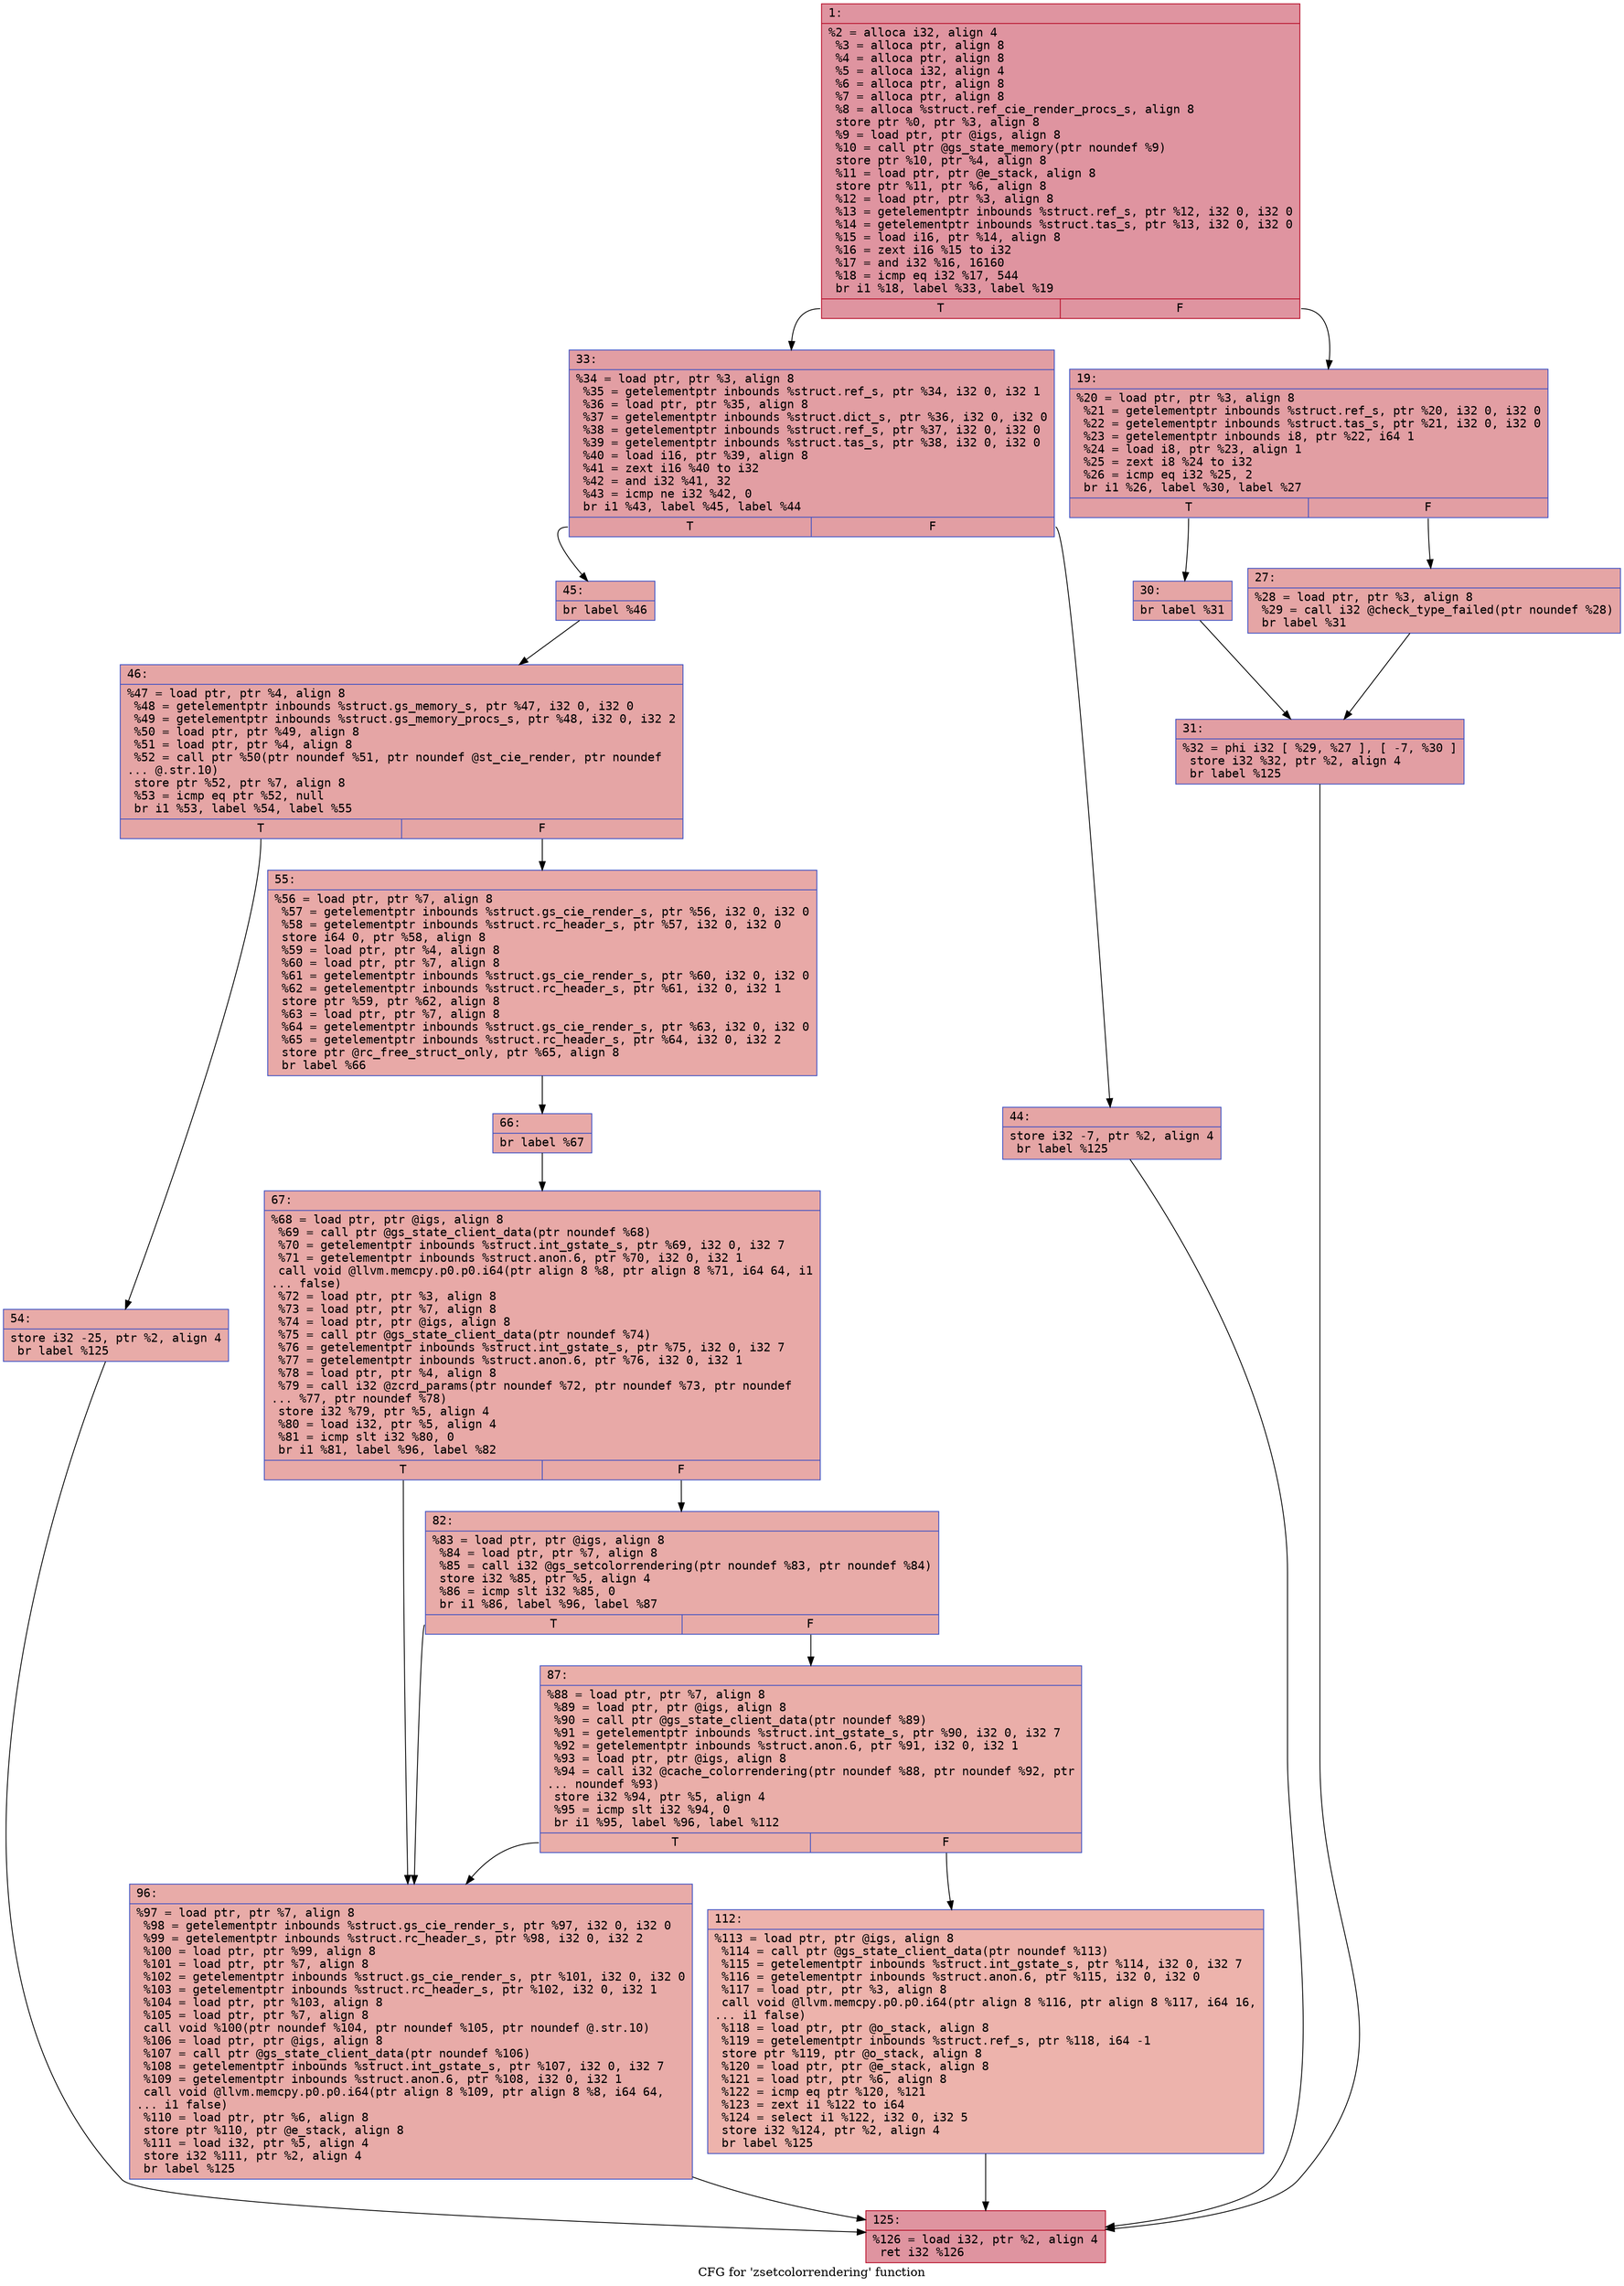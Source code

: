 digraph "CFG for 'zsetcolorrendering' function" {
	label="CFG for 'zsetcolorrendering' function";

	Node0x600001726fd0 [shape=record,color="#b70d28ff", style=filled, fillcolor="#b70d2870" fontname="Courier",label="{1:\l|  %2 = alloca i32, align 4\l  %3 = alloca ptr, align 8\l  %4 = alloca ptr, align 8\l  %5 = alloca i32, align 4\l  %6 = alloca ptr, align 8\l  %7 = alloca ptr, align 8\l  %8 = alloca %struct.ref_cie_render_procs_s, align 8\l  store ptr %0, ptr %3, align 8\l  %9 = load ptr, ptr @igs, align 8\l  %10 = call ptr @gs_state_memory(ptr noundef %9)\l  store ptr %10, ptr %4, align 8\l  %11 = load ptr, ptr @e_stack, align 8\l  store ptr %11, ptr %6, align 8\l  %12 = load ptr, ptr %3, align 8\l  %13 = getelementptr inbounds %struct.ref_s, ptr %12, i32 0, i32 0\l  %14 = getelementptr inbounds %struct.tas_s, ptr %13, i32 0, i32 0\l  %15 = load i16, ptr %14, align 8\l  %16 = zext i16 %15 to i32\l  %17 = and i32 %16, 16160\l  %18 = icmp eq i32 %17, 544\l  br i1 %18, label %33, label %19\l|{<s0>T|<s1>F}}"];
	Node0x600001726fd0:s0 -> Node0x600001727160[tooltip="1 -> 33\nProbability 50.00%" ];
	Node0x600001726fd0:s1 -> Node0x600001727020[tooltip="1 -> 19\nProbability 50.00%" ];
	Node0x600001727020 [shape=record,color="#3d50c3ff", style=filled, fillcolor="#be242e70" fontname="Courier",label="{19:\l|  %20 = load ptr, ptr %3, align 8\l  %21 = getelementptr inbounds %struct.ref_s, ptr %20, i32 0, i32 0\l  %22 = getelementptr inbounds %struct.tas_s, ptr %21, i32 0, i32 0\l  %23 = getelementptr inbounds i8, ptr %22, i64 1\l  %24 = load i8, ptr %23, align 1\l  %25 = zext i8 %24 to i32\l  %26 = icmp eq i32 %25, 2\l  br i1 %26, label %30, label %27\l|{<s0>T|<s1>F}}"];
	Node0x600001727020:s0 -> Node0x6000017270c0[tooltip="19 -> 30\nProbability 50.00%" ];
	Node0x600001727020:s1 -> Node0x600001727070[tooltip="19 -> 27\nProbability 50.00%" ];
	Node0x600001727070 [shape=record,color="#3d50c3ff", style=filled, fillcolor="#c5333470" fontname="Courier",label="{27:\l|  %28 = load ptr, ptr %3, align 8\l  %29 = call i32 @check_type_failed(ptr noundef %28)\l  br label %31\l}"];
	Node0x600001727070 -> Node0x600001727110[tooltip="27 -> 31\nProbability 100.00%" ];
	Node0x6000017270c0 [shape=record,color="#3d50c3ff", style=filled, fillcolor="#c5333470" fontname="Courier",label="{30:\l|  br label %31\l}"];
	Node0x6000017270c0 -> Node0x600001727110[tooltip="30 -> 31\nProbability 100.00%" ];
	Node0x600001727110 [shape=record,color="#3d50c3ff", style=filled, fillcolor="#be242e70" fontname="Courier",label="{31:\l|  %32 = phi i32 [ %29, %27 ], [ -7, %30 ]\l  store i32 %32, ptr %2, align 4\l  br label %125\l}"];
	Node0x600001727110 -> Node0x600001727520[tooltip="31 -> 125\nProbability 100.00%" ];
	Node0x600001727160 [shape=record,color="#3d50c3ff", style=filled, fillcolor="#be242e70" fontname="Courier",label="{33:\l|  %34 = load ptr, ptr %3, align 8\l  %35 = getelementptr inbounds %struct.ref_s, ptr %34, i32 0, i32 1\l  %36 = load ptr, ptr %35, align 8\l  %37 = getelementptr inbounds %struct.dict_s, ptr %36, i32 0, i32 0\l  %38 = getelementptr inbounds %struct.ref_s, ptr %37, i32 0, i32 0\l  %39 = getelementptr inbounds %struct.tas_s, ptr %38, i32 0, i32 0\l  %40 = load i16, ptr %39, align 8\l  %41 = zext i16 %40 to i32\l  %42 = and i32 %41, 32\l  %43 = icmp ne i32 %42, 0\l  br i1 %43, label %45, label %44\l|{<s0>T|<s1>F}}"];
	Node0x600001727160:s0 -> Node0x600001727200[tooltip="33 -> 45\nProbability 50.00%" ];
	Node0x600001727160:s1 -> Node0x6000017271b0[tooltip="33 -> 44\nProbability 50.00%" ];
	Node0x6000017271b0 [shape=record,color="#3d50c3ff", style=filled, fillcolor="#c5333470" fontname="Courier",label="{44:\l|  store i32 -7, ptr %2, align 4\l  br label %125\l}"];
	Node0x6000017271b0 -> Node0x600001727520[tooltip="44 -> 125\nProbability 100.00%" ];
	Node0x600001727200 [shape=record,color="#3d50c3ff", style=filled, fillcolor="#c5333470" fontname="Courier",label="{45:\l|  br label %46\l}"];
	Node0x600001727200 -> Node0x600001727250[tooltip="45 -> 46\nProbability 100.00%" ];
	Node0x600001727250 [shape=record,color="#3d50c3ff", style=filled, fillcolor="#c5333470" fontname="Courier",label="{46:\l|  %47 = load ptr, ptr %4, align 8\l  %48 = getelementptr inbounds %struct.gs_memory_s, ptr %47, i32 0, i32 0\l  %49 = getelementptr inbounds %struct.gs_memory_procs_s, ptr %48, i32 0, i32 2\l  %50 = load ptr, ptr %49, align 8\l  %51 = load ptr, ptr %4, align 8\l  %52 = call ptr %50(ptr noundef %51, ptr noundef @st_cie_render, ptr noundef\l... @.str.10)\l  store ptr %52, ptr %7, align 8\l  %53 = icmp eq ptr %52, null\l  br i1 %53, label %54, label %55\l|{<s0>T|<s1>F}}"];
	Node0x600001727250:s0 -> Node0x6000017272a0[tooltip="46 -> 54\nProbability 37.50%" ];
	Node0x600001727250:s1 -> Node0x6000017272f0[tooltip="46 -> 55\nProbability 62.50%" ];
	Node0x6000017272a0 [shape=record,color="#3d50c3ff", style=filled, fillcolor="#cc403a70" fontname="Courier",label="{54:\l|  store i32 -25, ptr %2, align 4\l  br label %125\l}"];
	Node0x6000017272a0 -> Node0x600001727520[tooltip="54 -> 125\nProbability 100.00%" ];
	Node0x6000017272f0 [shape=record,color="#3d50c3ff", style=filled, fillcolor="#ca3b3770" fontname="Courier",label="{55:\l|  %56 = load ptr, ptr %7, align 8\l  %57 = getelementptr inbounds %struct.gs_cie_render_s, ptr %56, i32 0, i32 0\l  %58 = getelementptr inbounds %struct.rc_header_s, ptr %57, i32 0, i32 0\l  store i64 0, ptr %58, align 8\l  %59 = load ptr, ptr %4, align 8\l  %60 = load ptr, ptr %7, align 8\l  %61 = getelementptr inbounds %struct.gs_cie_render_s, ptr %60, i32 0, i32 0\l  %62 = getelementptr inbounds %struct.rc_header_s, ptr %61, i32 0, i32 1\l  store ptr %59, ptr %62, align 8\l  %63 = load ptr, ptr %7, align 8\l  %64 = getelementptr inbounds %struct.gs_cie_render_s, ptr %63, i32 0, i32 0\l  %65 = getelementptr inbounds %struct.rc_header_s, ptr %64, i32 0, i32 2\l  store ptr @rc_free_struct_only, ptr %65, align 8\l  br label %66\l}"];
	Node0x6000017272f0 -> Node0x600001727340[tooltip="55 -> 66\nProbability 100.00%" ];
	Node0x600001727340 [shape=record,color="#3d50c3ff", style=filled, fillcolor="#ca3b3770" fontname="Courier",label="{66:\l|  br label %67\l}"];
	Node0x600001727340 -> Node0x600001727390[tooltip="66 -> 67\nProbability 100.00%" ];
	Node0x600001727390 [shape=record,color="#3d50c3ff", style=filled, fillcolor="#ca3b3770" fontname="Courier",label="{67:\l|  %68 = load ptr, ptr @igs, align 8\l  %69 = call ptr @gs_state_client_data(ptr noundef %68)\l  %70 = getelementptr inbounds %struct.int_gstate_s, ptr %69, i32 0, i32 7\l  %71 = getelementptr inbounds %struct.anon.6, ptr %70, i32 0, i32 1\l  call void @llvm.memcpy.p0.p0.i64(ptr align 8 %8, ptr align 8 %71, i64 64, i1\l... false)\l  %72 = load ptr, ptr %3, align 8\l  %73 = load ptr, ptr %7, align 8\l  %74 = load ptr, ptr @igs, align 8\l  %75 = call ptr @gs_state_client_data(ptr noundef %74)\l  %76 = getelementptr inbounds %struct.int_gstate_s, ptr %75, i32 0, i32 7\l  %77 = getelementptr inbounds %struct.anon.6, ptr %76, i32 0, i32 1\l  %78 = load ptr, ptr %4, align 8\l  %79 = call i32 @zcrd_params(ptr noundef %72, ptr noundef %73, ptr noundef\l... %77, ptr noundef %78)\l  store i32 %79, ptr %5, align 4\l  %80 = load i32, ptr %5, align 4\l  %81 = icmp slt i32 %80, 0\l  br i1 %81, label %96, label %82\l|{<s0>T|<s1>F}}"];
	Node0x600001727390:s0 -> Node0x600001727480[tooltip="67 -> 96\nProbability 37.50%" ];
	Node0x600001727390:s1 -> Node0x6000017273e0[tooltip="67 -> 82\nProbability 62.50%" ];
	Node0x6000017273e0 [shape=record,color="#3d50c3ff", style=filled, fillcolor="#cc403a70" fontname="Courier",label="{82:\l|  %83 = load ptr, ptr @igs, align 8\l  %84 = load ptr, ptr %7, align 8\l  %85 = call i32 @gs_setcolorrendering(ptr noundef %83, ptr noundef %84)\l  store i32 %85, ptr %5, align 4\l  %86 = icmp slt i32 %85, 0\l  br i1 %86, label %96, label %87\l|{<s0>T|<s1>F}}"];
	Node0x6000017273e0:s0 -> Node0x600001727480[tooltip="82 -> 96\nProbability 37.50%" ];
	Node0x6000017273e0:s1 -> Node0x600001727430[tooltip="82 -> 87\nProbability 62.50%" ];
	Node0x600001727430 [shape=record,color="#3d50c3ff", style=filled, fillcolor="#d0473d70" fontname="Courier",label="{87:\l|  %88 = load ptr, ptr %7, align 8\l  %89 = load ptr, ptr @igs, align 8\l  %90 = call ptr @gs_state_client_data(ptr noundef %89)\l  %91 = getelementptr inbounds %struct.int_gstate_s, ptr %90, i32 0, i32 7\l  %92 = getelementptr inbounds %struct.anon.6, ptr %91, i32 0, i32 1\l  %93 = load ptr, ptr @igs, align 8\l  %94 = call i32 @cache_colorrendering(ptr noundef %88, ptr noundef %92, ptr\l... noundef %93)\l  store i32 %94, ptr %5, align 4\l  %95 = icmp slt i32 %94, 0\l  br i1 %95, label %96, label %112\l|{<s0>T|<s1>F}}"];
	Node0x600001727430:s0 -> Node0x600001727480[tooltip="87 -> 96\nProbability 37.50%" ];
	Node0x600001727430:s1 -> Node0x6000017274d0[tooltip="87 -> 112\nProbability 62.50%" ];
	Node0x600001727480 [shape=record,color="#3d50c3ff", style=filled, fillcolor="#cc403a70" fontname="Courier",label="{96:\l|  %97 = load ptr, ptr %7, align 8\l  %98 = getelementptr inbounds %struct.gs_cie_render_s, ptr %97, i32 0, i32 0\l  %99 = getelementptr inbounds %struct.rc_header_s, ptr %98, i32 0, i32 2\l  %100 = load ptr, ptr %99, align 8\l  %101 = load ptr, ptr %7, align 8\l  %102 = getelementptr inbounds %struct.gs_cie_render_s, ptr %101, i32 0, i32 0\l  %103 = getelementptr inbounds %struct.rc_header_s, ptr %102, i32 0, i32 1\l  %104 = load ptr, ptr %103, align 8\l  %105 = load ptr, ptr %7, align 8\l  call void %100(ptr noundef %104, ptr noundef %105, ptr noundef @.str.10)\l  %106 = load ptr, ptr @igs, align 8\l  %107 = call ptr @gs_state_client_data(ptr noundef %106)\l  %108 = getelementptr inbounds %struct.int_gstate_s, ptr %107, i32 0, i32 7\l  %109 = getelementptr inbounds %struct.anon.6, ptr %108, i32 0, i32 1\l  call void @llvm.memcpy.p0.p0.i64(ptr align 8 %109, ptr align 8 %8, i64 64,\l... i1 false)\l  %110 = load ptr, ptr %6, align 8\l  store ptr %110, ptr @e_stack, align 8\l  %111 = load i32, ptr %5, align 4\l  store i32 %111, ptr %2, align 4\l  br label %125\l}"];
	Node0x600001727480 -> Node0x600001727520[tooltip="96 -> 125\nProbability 100.00%" ];
	Node0x6000017274d0 [shape=record,color="#3d50c3ff", style=filled, fillcolor="#d6524470" fontname="Courier",label="{112:\l|  %113 = load ptr, ptr @igs, align 8\l  %114 = call ptr @gs_state_client_data(ptr noundef %113)\l  %115 = getelementptr inbounds %struct.int_gstate_s, ptr %114, i32 0, i32 7\l  %116 = getelementptr inbounds %struct.anon.6, ptr %115, i32 0, i32 0\l  %117 = load ptr, ptr %3, align 8\l  call void @llvm.memcpy.p0.p0.i64(ptr align 8 %116, ptr align 8 %117, i64 16,\l... i1 false)\l  %118 = load ptr, ptr @o_stack, align 8\l  %119 = getelementptr inbounds %struct.ref_s, ptr %118, i64 -1\l  store ptr %119, ptr @o_stack, align 8\l  %120 = load ptr, ptr @e_stack, align 8\l  %121 = load ptr, ptr %6, align 8\l  %122 = icmp eq ptr %120, %121\l  %123 = zext i1 %122 to i64\l  %124 = select i1 %122, i32 0, i32 5\l  store i32 %124, ptr %2, align 4\l  br label %125\l}"];
	Node0x6000017274d0 -> Node0x600001727520[tooltip="112 -> 125\nProbability 100.00%" ];
	Node0x600001727520 [shape=record,color="#b70d28ff", style=filled, fillcolor="#b70d2870" fontname="Courier",label="{125:\l|  %126 = load i32, ptr %2, align 4\l  ret i32 %126\l}"];
}
